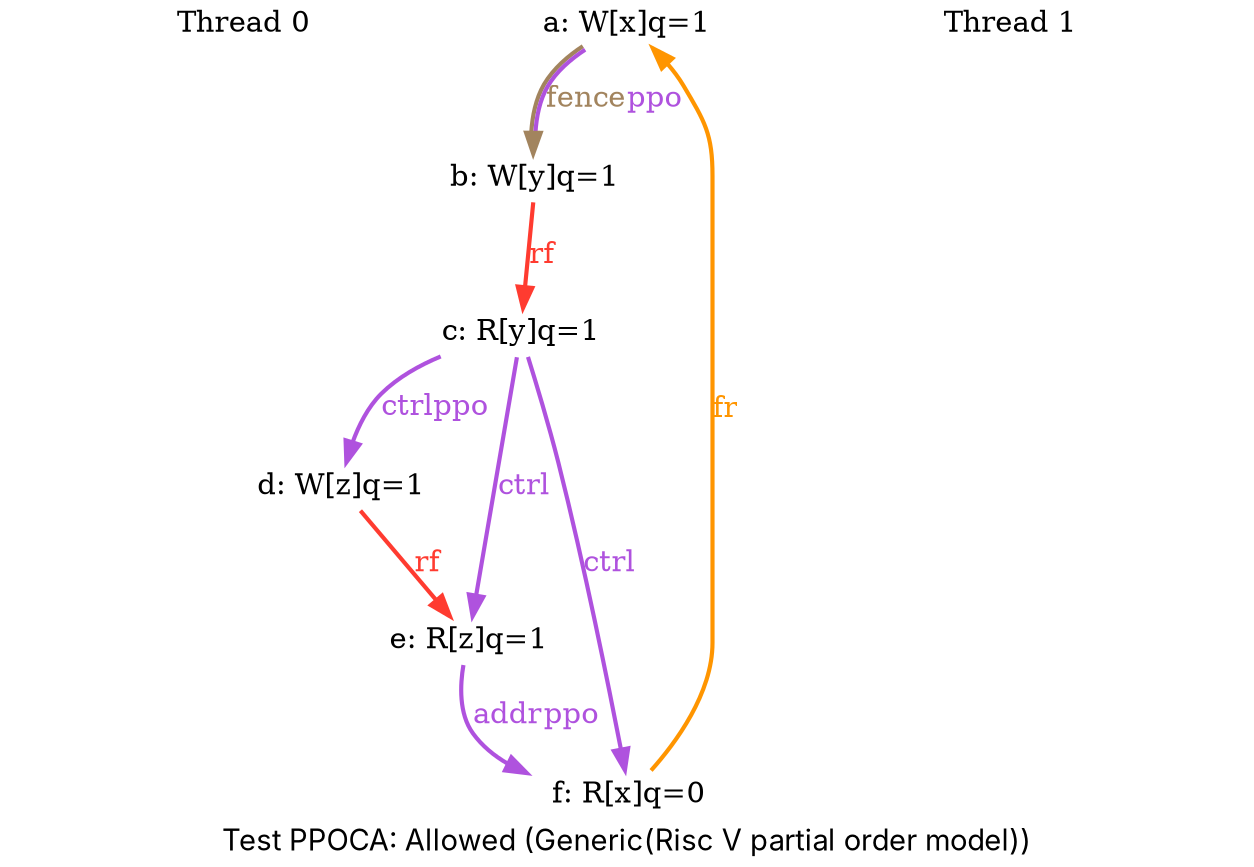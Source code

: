 digraph G {

splines=spline;
pad="0.000000";
fontname="SF Pro Display";

/* legend */
fontsize=14;
label="Test PPOCA: Allowed (Generic(Risc V partial order model))";


/* the unlocked events */
proc0_label_node [shape=none, fontsize=14, label="Thread 0", pos="1.000000,4.050000!", fixedsize=true, width=3.250000, height=0.281250]
eiid0 [label="a: W[x]q=1", shape="none", fontsize=14, pos="1.000000,3.375000!", fixedsize="false", height="0.194444", width="1.361111"];
eiid1 [label="b: W[y]q=1", shape="none", fontsize=14, pos="1.000000,2.250000!", fixedsize="false", height="0.194444", width="1.361111"];
proc1_label_node [shape=none, fontsize=14, label="Thread 1", pos="6.000000,4.050000!", fixedsize=true, width=3.250000, height=0.281250]
eiid2 [label="c: R[y]q=1", shape="none", fontsize=14, pos="6.000000,3.375000!", fixedsize="false", height="0.194444", width="1.361111"];
eiid3 [label="d: W[z]q=1", shape="none", fontsize=14, pos="6.000000,2.250000!", fixedsize="false", height="0.194444", width="1.361111"];
eiid4 [label="e: R[z]q=1", shape="none", fontsize=14, pos="6.000000,1.125000!", fixedsize="false", height="0.194444", width="1.361111"];
eiid5 [label="f: R[x]q=0", shape="none", fontsize=14, pos="6.000000,0.000000!", fixedsize="false", height="0.194444", width="1.361111"];

/* the intra_causality_data edges */


/* the intra_causality_control edges */

/* the poi edges */
/* the rfmap edges */


/* The viewed-before edges */
eiid0 -> eiid1 [label=<<font color="#A2845E">fence</font><font color="#AF52DE">ppo</font>>, color="#A2845E:#AF52DE", fontsize=14, penwidth="2.000000", arrowsize="1.000000"];
eiid1 -> eiid2 [label=<<font color="#FF3B30">rf</font>>, color="#FF3B30", fontsize=14, penwidth="2.000000", arrowsize="1.000000"];
eiid2 -> eiid3 [label=<<font color="#AF52DE">ctrl</font><font color="#AF52DE">ppo</font>>, color="#AF52DE", fontsize=14, penwidth="2.000000", arrowsize="1.000000"];
eiid2 -> eiid4 [label=<<font color="#AF52DE">ctrl</font>>, color="#AF52DE", fontsize=14, penwidth="2.000000", arrowsize="1.000000"];
eiid2 -> eiid5 [label=<<font color="#AF52DE">ctrl</font>>, color="#AF52DE", fontsize=14, penwidth="2.000000", arrowsize="1.000000"];
eiid3 -> eiid4 [label=<<font color="#FF3B30">rf</font>>, color="#FF3B30", fontsize=14, penwidth="2.000000", arrowsize="1.000000"];
eiid4 -> eiid5 [label=<<font color="#AF52DE">addr</font><font color="#AF52DE">ppo</font>>, color="#AF52DE", fontsize=14, penwidth="2.000000", arrowsize="1.000000"];
eiid5 -> eiid0 [label=<<font color="#FF9500">fr</font>>, color="#FF9500", fontsize=14, penwidth="2.000000", arrowsize="1.000000"];
}
